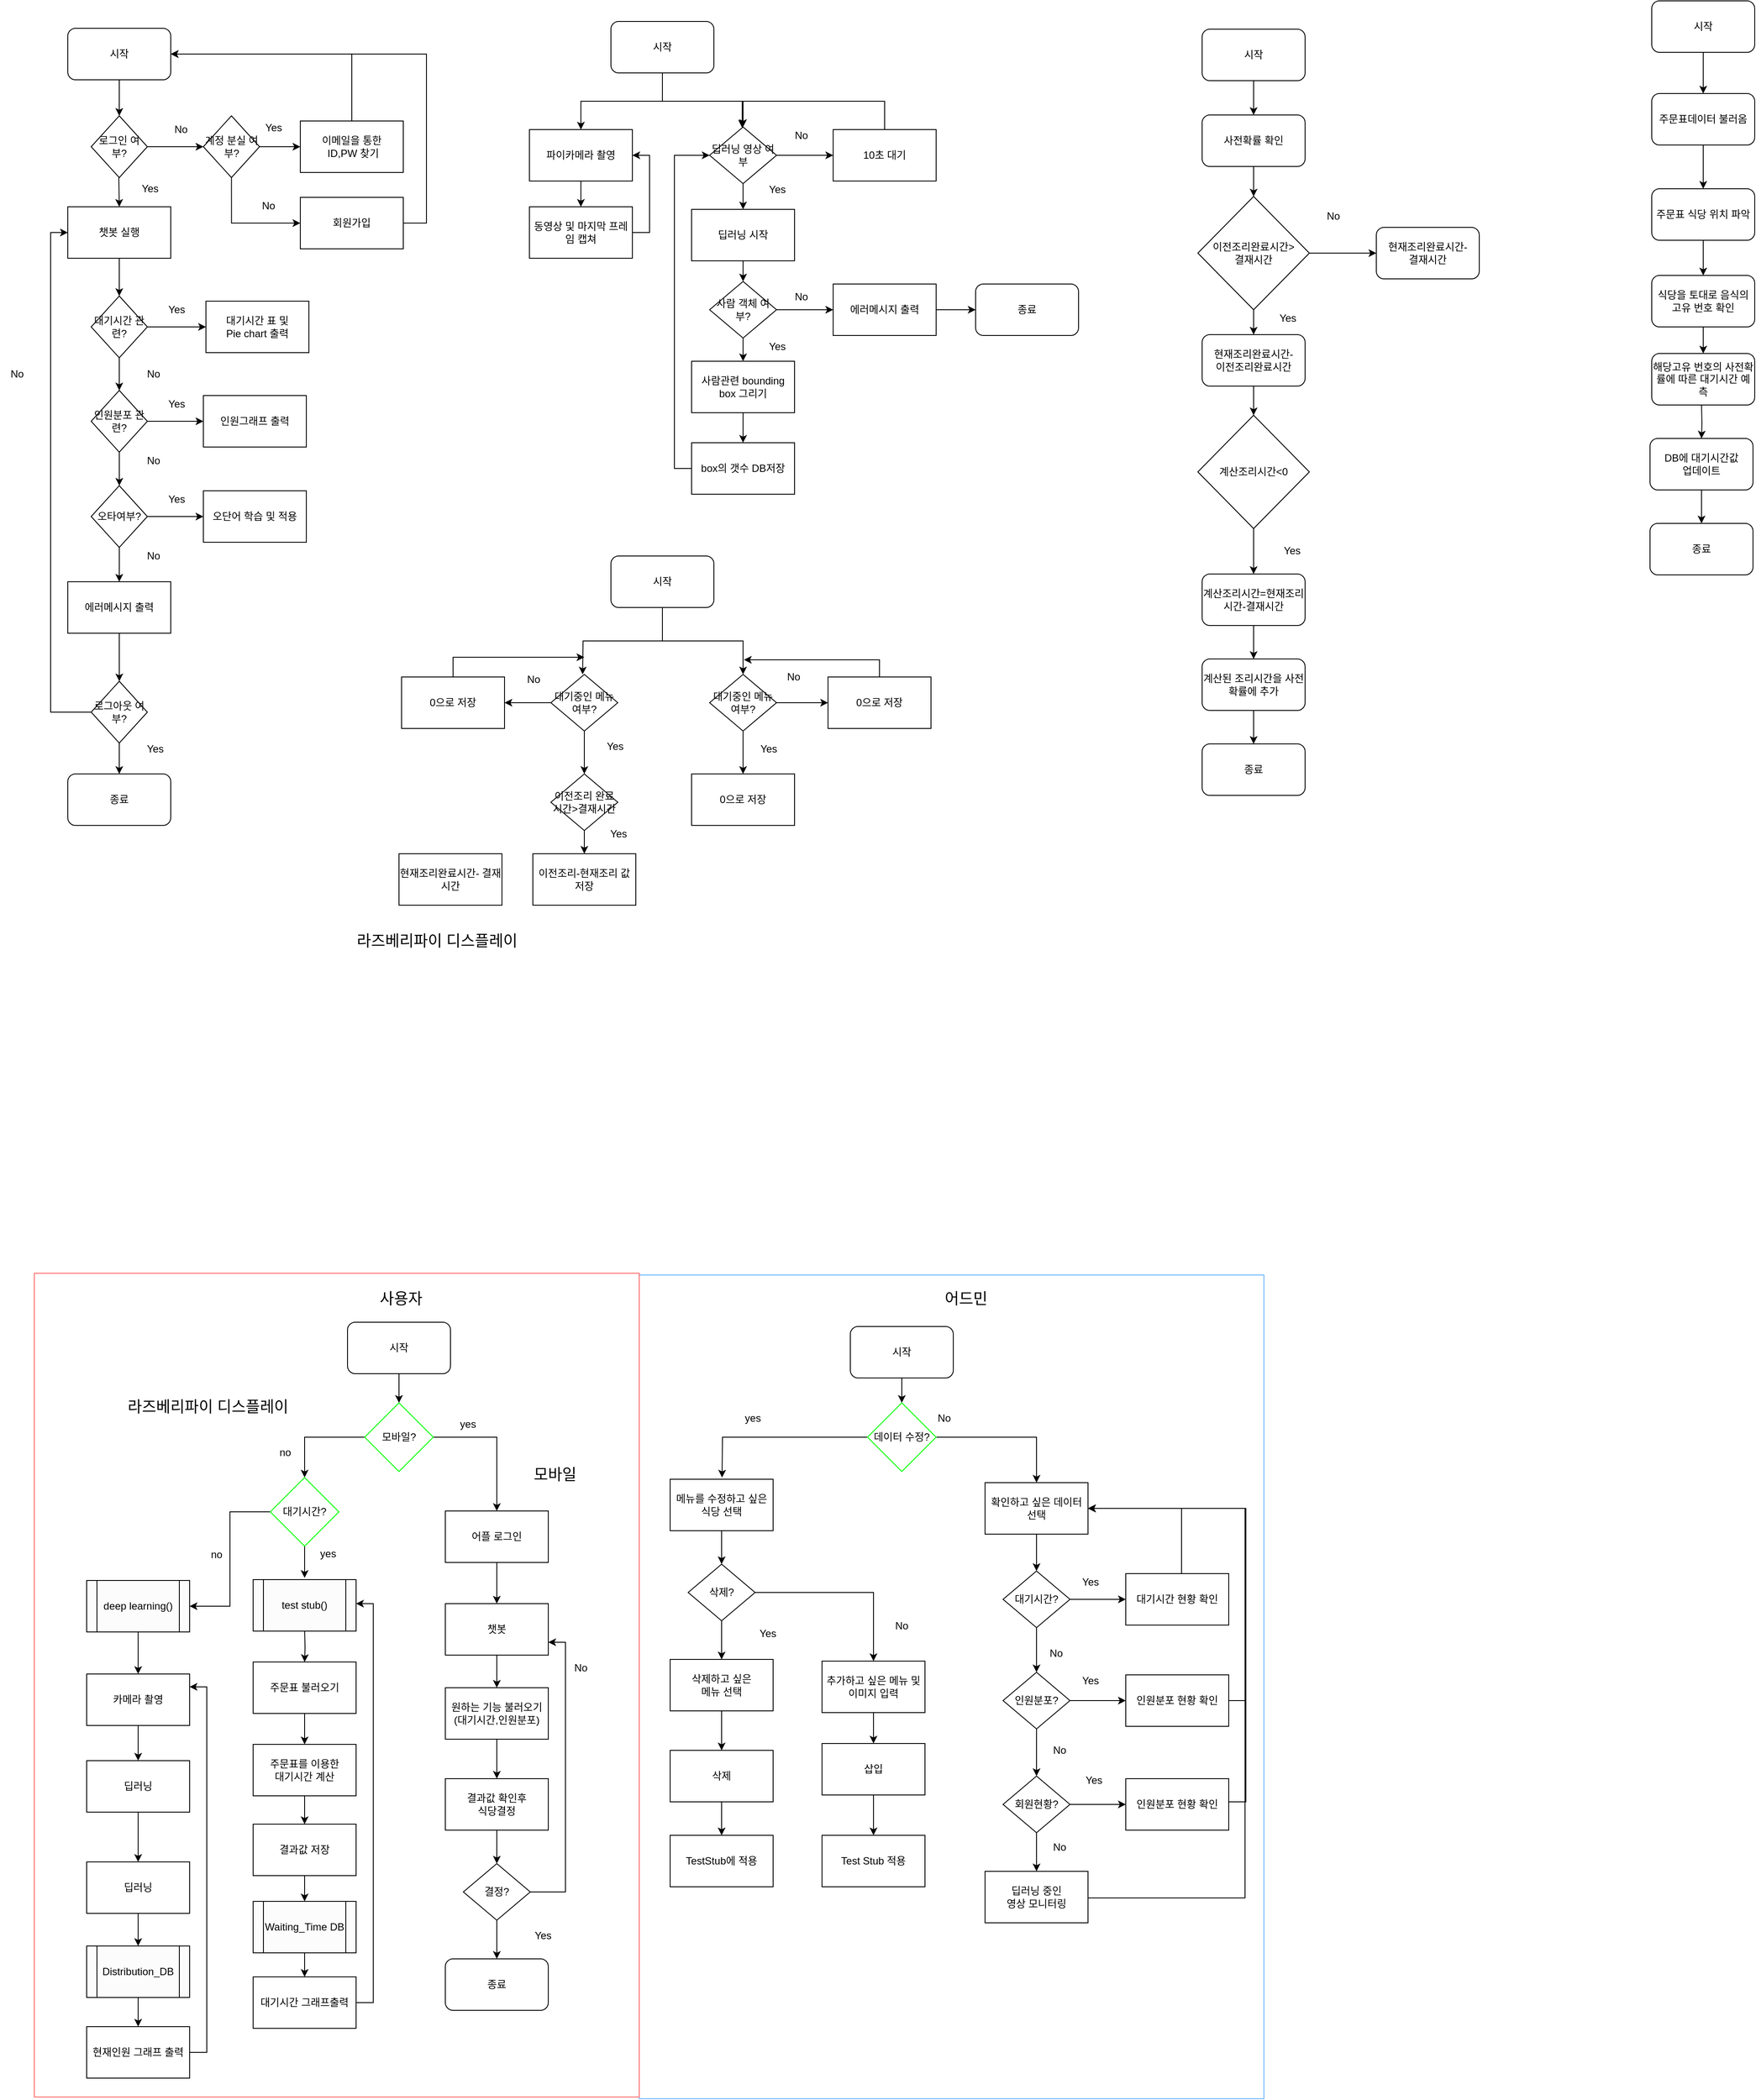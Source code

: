 <mxfile version="13.4.2" type="device"><diagram id="AAffR2LbWbCxGkUih44b" name="페이지-1"><mxGraphModel dx="1689" dy="865" grid="0" gridSize="10" guides="1" tooltips="1" connect="1" arrows="1" fold="1" page="1" pageScale="1" pageWidth="827" pageHeight="1169" math="0" shadow="0"><root><mxCell id="0"/><mxCell id="1" parent="0"/><mxCell id="2I3_it1Nxz3EhqZgtSnT-164" value="" style="rounded=0;whiteSpace=wrap;html=1;strokeColor=#66B2FF;" vertex="1" parent="1"><mxGeometry x="799" y="1508" width="728" height="960" as="geometry"/></mxCell><mxCell id="2I3_it1Nxz3EhqZgtSnT-163" value="" style="rounded=0;whiteSpace=wrap;html=1;strokeColor=#FF6666;" vertex="1" parent="1"><mxGeometry x="94" y="1506" width="705" height="960" as="geometry"/></mxCell><mxCell id="K5iL98KCTl2TovbfKX_6-34" style="edgeStyle=orthogonalEdgeStyle;rounded=0;orthogonalLoop=1;jettySize=auto;html=1;exitX=0.5;exitY=1;exitDx=0;exitDy=0;entryX=0.5;entryY=0;entryDx=0;entryDy=0;" parent="1" source="K5iL98KCTl2TovbfKX_6-1" target="K5iL98KCTl2TovbfKX_6-23" edge="1"><mxGeometry relative="1" as="geometry"/></mxCell><mxCell id="K5iL98KCTl2TovbfKX_6-1" value="시작" style="rounded=1;whiteSpace=wrap;html=1;" parent="1" vertex="1"><mxGeometry x="133" y="55" width="120" height="60" as="geometry"/></mxCell><mxCell id="K5iL98KCTl2TovbfKX_6-6" value="" style="endArrow=classic;html=1;entryX=0.5;entryY=0;entryDx=0;entryDy=0;exitX=0.492;exitY=1;exitDx=0;exitDy=0;exitPerimeter=0;" parent="1" source="K5iL98KCTl2TovbfKX_6-23" target="K5iL98KCTl2TovbfKX_6-16" edge="1"><mxGeometry width="50" height="50" relative="1" as="geometry"><mxPoint x="193" y="260" as="sourcePoint"/><mxPoint x="192.5" y="326" as="targetPoint"/><Array as="points"/></mxGeometry></mxCell><mxCell id="K5iL98KCTl2TovbfKX_6-75" style="edgeStyle=orthogonalEdgeStyle;rounded=0;orthogonalLoop=1;jettySize=auto;html=1;exitX=0.5;exitY=1;exitDx=0;exitDy=0;" parent="1" source="K5iL98KCTl2TovbfKX_6-8" target="K5iL98KCTl2TovbfKX_6-74" edge="1"><mxGeometry relative="1" as="geometry"/></mxCell><mxCell id="K5iL98KCTl2TovbfKX_6-88" style="edgeStyle=orthogonalEdgeStyle;rounded=0;orthogonalLoop=1;jettySize=auto;html=1;exitX=0.5;exitY=1;exitDx=0;exitDy=0;" parent="1" source="K5iL98KCTl2TovbfKX_6-8" target="K5iL98KCTl2TovbfKX_6-79" edge="1"><mxGeometry relative="1" as="geometry"><Array as="points"><mxPoint x="826" y="140"/><mxPoint x="919" y="140"/></Array></mxGeometry></mxCell><mxCell id="K5iL98KCTl2TovbfKX_6-8" value="시작" style="rounded=1;whiteSpace=wrap;html=1;" parent="1" vertex="1"><mxGeometry x="766" y="47" width="120" height="60" as="geometry"/></mxCell><mxCell id="K5iL98KCTl2TovbfKX_6-60" value="" style="edgeStyle=orthogonalEdgeStyle;rounded=0;orthogonalLoop=1;jettySize=auto;html=1;" parent="1" source="K5iL98KCTl2TovbfKX_6-15" target="K5iL98KCTl2TovbfKX_6-46" edge="1"><mxGeometry relative="1" as="geometry"/></mxCell><mxCell id="K5iL98KCTl2TovbfKX_6-15" value="에러메시지 출력" style="rounded=0;whiteSpace=wrap;html=1;" parent="1" vertex="1"><mxGeometry x="133" y="700" width="120" height="60" as="geometry"/></mxCell><mxCell id="K5iL98KCTl2TovbfKX_6-31" style="edgeStyle=orthogonalEdgeStyle;rounded=0;orthogonalLoop=1;jettySize=auto;html=1;exitX=0.5;exitY=1;exitDx=0;exitDy=0;entryX=0.5;entryY=0;entryDx=0;entryDy=0;" parent="1" source="K5iL98KCTl2TovbfKX_6-16" target="K5iL98KCTl2TovbfKX_6-27" edge="1"><mxGeometry relative="1" as="geometry"/></mxCell><mxCell id="K5iL98KCTl2TovbfKX_6-16" value="챗봇 실행" style="rounded=0;whiteSpace=wrap;html=1;" parent="1" vertex="1"><mxGeometry x="133" y="263" width="120" height="60" as="geometry"/></mxCell><mxCell id="K5iL98KCTl2TovbfKX_6-17" value="오단어 학습 및 적용" style="rounded=0;whiteSpace=wrap;html=1;" parent="1" vertex="1"><mxGeometry x="291" y="594" width="120" height="60" as="geometry"/></mxCell><mxCell id="K5iL98KCTl2TovbfKX_6-19" value="대기시간 표 및 &lt;br&gt;Pie chart 출력" style="rounded=0;whiteSpace=wrap;html=1;" parent="1" vertex="1"><mxGeometry x="294" y="373" width="120" height="60" as="geometry"/></mxCell><mxCell id="K5iL98KCTl2TovbfKX_6-20" value="인원그래프 출력" style="rounded=0;whiteSpace=wrap;html=1;" parent="1" vertex="1"><mxGeometry x="291" y="483" width="120" height="60" as="geometry"/></mxCell><mxCell id="K5iL98KCTl2TovbfKX_6-21" value="종료" style="rounded=1;whiteSpace=wrap;html=1;" parent="1" vertex="1"><mxGeometry x="133" y="924" width="120" height="60" as="geometry"/></mxCell><mxCell id="K5iL98KCTl2TovbfKX_6-52" style="edgeStyle=orthogonalEdgeStyle;rounded=0;orthogonalLoop=1;jettySize=auto;html=1;exitX=1;exitY=0.5;exitDx=0;exitDy=0;" parent="1" source="K5iL98KCTl2TovbfKX_6-23" edge="1"><mxGeometry relative="1" as="geometry"><mxPoint x="291" y="193" as="targetPoint"/></mxGeometry></mxCell><mxCell id="K5iL98KCTl2TovbfKX_6-23" value="로그인 여부?" style="rhombus;whiteSpace=wrap;html=1;" parent="1" vertex="1"><mxGeometry x="160.25" y="157" width="65.5" height="72" as="geometry"/></mxCell><mxCell id="K5iL98KCTl2TovbfKX_6-41" style="edgeStyle=orthogonalEdgeStyle;rounded=0;orthogonalLoop=1;jettySize=auto;html=1;exitX=1;exitY=0.5;exitDx=0;exitDy=0;entryX=0;entryY=0.5;entryDx=0;entryDy=0;" parent="1" source="K5iL98KCTl2TovbfKX_6-27" target="K5iL98KCTl2TovbfKX_6-19" edge="1"><mxGeometry relative="1" as="geometry"/></mxCell><mxCell id="K5iL98KCTl2TovbfKX_6-42" style="edgeStyle=orthogonalEdgeStyle;rounded=0;orthogonalLoop=1;jettySize=auto;html=1;exitX=0.5;exitY=1;exitDx=0;exitDy=0;entryX=0.5;entryY=0;entryDx=0;entryDy=0;" parent="1" source="K5iL98KCTl2TovbfKX_6-27" target="K5iL98KCTl2TovbfKX_6-35" edge="1"><mxGeometry relative="1" as="geometry"/></mxCell><mxCell id="K5iL98KCTl2TovbfKX_6-27" value="대기시간 관련?" style="rhombus;whiteSpace=wrap;html=1;" parent="1" vertex="1"><mxGeometry x="160.25" y="367" width="65.5" height="72" as="geometry"/></mxCell><mxCell id="K5iL98KCTl2TovbfKX_6-24" value="Yes" style="text;html=1;strokeColor=none;fillColor=none;align=center;verticalAlign=middle;whiteSpace=wrap;rounded=0;" parent="1" vertex="1"><mxGeometry x="209" y="232" width="40" height="20" as="geometry"/></mxCell><mxCell id="K5iL98KCTl2TovbfKX_6-30" value="No" style="text;html=1;strokeColor=none;fillColor=none;align=center;verticalAlign=middle;whiteSpace=wrap;rounded=0;" parent="1" vertex="1"><mxGeometry x="245" y="163" width="40" height="20" as="geometry"/></mxCell><mxCell id="K5iL98KCTl2TovbfKX_6-43" style="edgeStyle=orthogonalEdgeStyle;rounded=0;orthogonalLoop=1;jettySize=auto;html=1;exitX=1;exitY=0.5;exitDx=0;exitDy=0;entryX=0;entryY=0.5;entryDx=0;entryDy=0;" parent="1" source="K5iL98KCTl2TovbfKX_6-35" target="K5iL98KCTl2TovbfKX_6-20" edge="1"><mxGeometry relative="1" as="geometry"/></mxCell><mxCell id="K5iL98KCTl2TovbfKX_6-58" value="" style="edgeStyle=orthogonalEdgeStyle;rounded=0;orthogonalLoop=1;jettySize=auto;html=1;" parent="1" source="K5iL98KCTl2TovbfKX_6-35" target="K5iL98KCTl2TovbfKX_6-57" edge="1"><mxGeometry relative="1" as="geometry"/></mxCell><mxCell id="K5iL98KCTl2TovbfKX_6-35" value="인원분포 관련?" style="rhombus;whiteSpace=wrap;html=1;" parent="1" vertex="1"><mxGeometry x="160.25" y="477" width="65.5" height="72" as="geometry"/></mxCell><mxCell id="K5iL98KCTl2TovbfKX_6-37" value="No" style="text;html=1;strokeColor=none;fillColor=none;align=center;verticalAlign=middle;whiteSpace=wrap;rounded=0;" parent="1" vertex="1"><mxGeometry x="213" y="448" width="40" height="20" as="geometry"/></mxCell><mxCell id="K5iL98KCTl2TovbfKX_6-39" value="Yes" style="text;html=1;strokeColor=none;fillColor=none;align=center;verticalAlign=middle;whiteSpace=wrap;rounded=0;" parent="1" vertex="1"><mxGeometry x="240" y="373" width="40" height="20" as="geometry"/></mxCell><mxCell id="K5iL98KCTl2TovbfKX_6-44" value="Yes" style="text;html=1;strokeColor=none;fillColor=none;align=center;verticalAlign=middle;whiteSpace=wrap;rounded=0;" parent="1" vertex="1"><mxGeometry x="240" y="483" width="40" height="20" as="geometry"/></mxCell><mxCell id="K5iL98KCTl2TovbfKX_6-48" style="edgeStyle=orthogonalEdgeStyle;rounded=0;orthogonalLoop=1;jettySize=auto;html=1;exitX=0;exitY=0.5;exitDx=0;exitDy=0;entryX=0;entryY=0.5;entryDx=0;entryDy=0;" parent="1" source="K5iL98KCTl2TovbfKX_6-46" target="K5iL98KCTl2TovbfKX_6-16" edge="1"><mxGeometry relative="1" as="geometry"/></mxCell><mxCell id="K5iL98KCTl2TovbfKX_6-49" style="edgeStyle=orthogonalEdgeStyle;rounded=0;orthogonalLoop=1;jettySize=auto;html=1;exitX=0.5;exitY=1;exitDx=0;exitDy=0;" parent="1" source="K5iL98KCTl2TovbfKX_6-46" target="K5iL98KCTl2TovbfKX_6-21" edge="1"><mxGeometry relative="1" as="geometry"/></mxCell><mxCell id="K5iL98KCTl2TovbfKX_6-46" value="로그아웃 여부?" style="rhombus;whiteSpace=wrap;html=1;" parent="1" vertex="1"><mxGeometry x="160.25" y="816" width="65.5" height="72" as="geometry"/></mxCell><mxCell id="K5iL98KCTl2TovbfKX_6-50" value="Yes" style="text;html=1;strokeColor=none;fillColor=none;align=center;verticalAlign=middle;whiteSpace=wrap;rounded=0;" parent="1" vertex="1"><mxGeometry x="240" y="594" width="40" height="20" as="geometry"/></mxCell><mxCell id="K5iL98KCTl2TovbfKX_6-51" value="No" style="text;html=1;strokeColor=none;fillColor=none;align=center;verticalAlign=middle;whiteSpace=wrap;rounded=0;" parent="1" vertex="1"><mxGeometry x="54" y="448" width="40" height="20" as="geometry"/></mxCell><mxCell id="K5iL98KCTl2TovbfKX_6-53" value="No" style="text;html=1;strokeColor=none;fillColor=none;align=center;verticalAlign=middle;whiteSpace=wrap;rounded=0;" parent="1" vertex="1"><mxGeometry x="213" y="549" width="40" height="20" as="geometry"/></mxCell><mxCell id="K5iL98KCTl2TovbfKX_6-59" value="" style="edgeStyle=orthogonalEdgeStyle;rounded=0;orthogonalLoop=1;jettySize=auto;html=1;" parent="1" source="K5iL98KCTl2TovbfKX_6-57" target="K5iL98KCTl2TovbfKX_6-15" edge="1"><mxGeometry relative="1" as="geometry"/></mxCell><mxCell id="K5iL98KCTl2TovbfKX_6-62" value="" style="edgeStyle=orthogonalEdgeStyle;rounded=0;orthogonalLoop=1;jettySize=auto;html=1;" parent="1" source="K5iL98KCTl2TovbfKX_6-57" target="K5iL98KCTl2TovbfKX_6-17" edge="1"><mxGeometry relative="1" as="geometry"/></mxCell><mxCell id="K5iL98KCTl2TovbfKX_6-57" value="오타여부?" style="rhombus;whiteSpace=wrap;html=1;" parent="1" vertex="1"><mxGeometry x="160.25" y="588" width="65.5" height="72" as="geometry"/></mxCell><mxCell id="K5iL98KCTl2TovbfKX_6-61" value="No" style="text;html=1;strokeColor=none;fillColor=none;align=center;verticalAlign=middle;whiteSpace=wrap;rounded=0;" parent="1" vertex="1"><mxGeometry x="213" y="660" width="40" height="20" as="geometry"/></mxCell><mxCell id="K5iL98KCTl2TovbfKX_6-70" style="edgeStyle=orthogonalEdgeStyle;rounded=0;orthogonalLoop=1;jettySize=auto;html=1;exitX=0.5;exitY=0;exitDx=0;exitDy=0;entryX=1;entryY=0.5;entryDx=0;entryDy=0;" parent="1" source="K5iL98KCTl2TovbfKX_6-63" target="K5iL98KCTl2TovbfKX_6-1" edge="1"><mxGeometry relative="1" as="geometry"/></mxCell><mxCell id="K5iL98KCTl2TovbfKX_6-63" value="이메일을 통한&lt;br&gt;&amp;nbsp;ID,PW 찾기" style="rounded=0;whiteSpace=wrap;html=1;" parent="1" vertex="1"><mxGeometry x="404" y="163" width="120" height="60" as="geometry"/></mxCell><mxCell id="K5iL98KCTl2TovbfKX_6-66" style="edgeStyle=orthogonalEdgeStyle;rounded=0;orthogonalLoop=1;jettySize=auto;html=1;exitX=0.5;exitY=1;exitDx=0;exitDy=0;entryX=0;entryY=0.5;entryDx=0;entryDy=0;" parent="1" source="K5iL98KCTl2TovbfKX_6-64" target="K5iL98KCTl2TovbfKX_6-65" edge="1"><mxGeometry relative="1" as="geometry"/></mxCell><mxCell id="K5iL98KCTl2TovbfKX_6-67" value="" style="edgeStyle=orthogonalEdgeStyle;rounded=0;orthogonalLoop=1;jettySize=auto;html=1;" parent="1" source="K5iL98KCTl2TovbfKX_6-64" target="K5iL98KCTl2TovbfKX_6-63" edge="1"><mxGeometry relative="1" as="geometry"/></mxCell><mxCell id="K5iL98KCTl2TovbfKX_6-64" value="계정 분실 여부?" style="rhombus;whiteSpace=wrap;html=1;" parent="1" vertex="1"><mxGeometry x="291" y="157" width="65.5" height="72" as="geometry"/></mxCell><mxCell id="K5iL98KCTl2TovbfKX_6-71" style="edgeStyle=orthogonalEdgeStyle;rounded=0;orthogonalLoop=1;jettySize=auto;html=1;entryX=1;entryY=0.5;entryDx=0;entryDy=0;" parent="1" source="K5iL98KCTl2TovbfKX_6-65" target="K5iL98KCTl2TovbfKX_6-1" edge="1"><mxGeometry relative="1" as="geometry"><mxPoint x="464" y="84.5" as="targetPoint"/><Array as="points"><mxPoint x="551" y="282"/><mxPoint x="551" y="85"/></Array></mxGeometry></mxCell><mxCell id="K5iL98KCTl2TovbfKX_6-65" value="회원가입" style="rounded=0;whiteSpace=wrap;html=1;" parent="1" vertex="1"><mxGeometry x="404" y="252" width="120" height="60" as="geometry"/></mxCell><mxCell id="K5iL98KCTl2TovbfKX_6-68" value="No" style="text;html=1;strokeColor=none;fillColor=none;align=center;verticalAlign=middle;whiteSpace=wrap;rounded=0;" parent="1" vertex="1"><mxGeometry x="347" y="252" width="40" height="20" as="geometry"/></mxCell><mxCell id="K5iL98KCTl2TovbfKX_6-69" value="Yes" style="text;html=1;strokeColor=none;fillColor=none;align=center;verticalAlign=middle;whiteSpace=wrap;rounded=0;" parent="1" vertex="1"><mxGeometry x="353" y="161" width="40" height="20" as="geometry"/></mxCell><mxCell id="K5iL98KCTl2TovbfKX_6-96" value="" style="edgeStyle=orthogonalEdgeStyle;rounded=0;orthogonalLoop=1;jettySize=auto;html=1;" parent="1" source="K5iL98KCTl2TovbfKX_6-74" target="K5iL98KCTl2TovbfKX_6-95" edge="1"><mxGeometry relative="1" as="geometry"/></mxCell><mxCell id="K5iL98KCTl2TovbfKX_6-74" value="파이카메라 촬영" style="rounded=0;whiteSpace=wrap;html=1;" parent="1" vertex="1"><mxGeometry x="671" y="173" width="120" height="60" as="geometry"/></mxCell><mxCell id="K5iL98KCTl2TovbfKX_6-82" value="" style="edgeStyle=orthogonalEdgeStyle;rounded=0;orthogonalLoop=1;jettySize=auto;html=1;" parent="1" source="K5iL98KCTl2TovbfKX_6-79" target="K5iL98KCTl2TovbfKX_6-81" edge="1"><mxGeometry relative="1" as="geometry"/></mxCell><mxCell id="K5iL98KCTl2TovbfKX_6-94" value="" style="edgeStyle=orthogonalEdgeStyle;rounded=0;orthogonalLoop=1;jettySize=auto;html=1;" parent="1" source="K5iL98KCTl2TovbfKX_6-79" target="K5iL98KCTl2TovbfKX_6-93" edge="1"><mxGeometry relative="1" as="geometry"/></mxCell><mxCell id="K5iL98KCTl2TovbfKX_6-79" value="딥러닝 영상 여부" style="rhombus;whiteSpace=wrap;html=1;" parent="1" vertex="1"><mxGeometry x="881" y="170" width="78" height="66" as="geometry"/></mxCell><mxCell id="K5iL98KCTl2TovbfKX_6-80" value="Yes" style="text;html=1;strokeColor=none;fillColor=none;align=center;verticalAlign=middle;whiteSpace=wrap;rounded=0;" parent="1" vertex="1"><mxGeometry x="215" y="885" width="40" height="20" as="geometry"/></mxCell><mxCell id="K5iL98KCTl2TovbfKX_6-91" style="edgeStyle=orthogonalEdgeStyle;rounded=0;orthogonalLoop=1;jettySize=auto;html=1;entryX=0.5;entryY=0;entryDx=0;entryDy=0;" parent="1" source="K5iL98KCTl2TovbfKX_6-81" target="K5iL98KCTl2TovbfKX_6-79" edge="1"><mxGeometry relative="1" as="geometry"><Array as="points"><mxPoint x="1085" y="140"/><mxPoint x="920" y="140"/></Array></mxGeometry></mxCell><mxCell id="K5iL98KCTl2TovbfKX_6-81" value="10초 대기" style="rounded=0;whiteSpace=wrap;html=1;" parent="1" vertex="1"><mxGeometry x="1025" y="173" width="120" height="60" as="geometry"/></mxCell><mxCell id="K5iL98KCTl2TovbfKX_6-89" style="edgeStyle=orthogonalEdgeStyle;rounded=0;orthogonalLoop=1;jettySize=auto;html=1;exitX=0.5;exitY=1;exitDx=0;exitDy=0;" parent="1" source="K5iL98KCTl2TovbfKX_6-8" target="K5iL98KCTl2TovbfKX_6-79" edge="1"><mxGeometry relative="1" as="geometry"><mxPoint x="826" y="107" as="sourcePoint"/><mxPoint x="919.0" y="173.0" as="targetPoint"/><Array as="points"><mxPoint x="826" y="140"/><mxPoint x="919" y="140"/></Array></mxGeometry></mxCell><mxCell id="K5iL98KCTl2TovbfKX_6-92" value="No" style="text;html=1;strokeColor=none;fillColor=none;align=center;verticalAlign=middle;whiteSpace=wrap;rounded=0;" parent="1" vertex="1"><mxGeometry x="968" y="170" width="40" height="20" as="geometry"/></mxCell><mxCell id="K5iL98KCTl2TovbfKX_6-100" value="" style="edgeStyle=orthogonalEdgeStyle;rounded=0;orthogonalLoop=1;jettySize=auto;html=1;" parent="1" source="K5iL98KCTl2TovbfKX_6-93" target="K5iL98KCTl2TovbfKX_6-99" edge="1"><mxGeometry relative="1" as="geometry"/></mxCell><mxCell id="K5iL98KCTl2TovbfKX_6-93" value="딥러닝 시작" style="rounded=0;whiteSpace=wrap;html=1;" parent="1" vertex="1"><mxGeometry x="860" y="266" width="120" height="60" as="geometry"/></mxCell><mxCell id="K5iL98KCTl2TovbfKX_6-97" style="edgeStyle=orthogonalEdgeStyle;rounded=0;orthogonalLoop=1;jettySize=auto;html=1;exitX=1;exitY=0.5;exitDx=0;exitDy=0;entryX=1;entryY=0.5;entryDx=0;entryDy=0;" parent="1" source="K5iL98KCTl2TovbfKX_6-95" target="K5iL98KCTl2TovbfKX_6-74" edge="1"><mxGeometry relative="1" as="geometry"/></mxCell><mxCell id="K5iL98KCTl2TovbfKX_6-95" value="동영상 및 마지막 프레임 캡쳐" style="rounded=0;whiteSpace=wrap;html=1;" parent="1" vertex="1"><mxGeometry x="671" y="263" width="120" height="60" as="geometry"/></mxCell><mxCell id="K5iL98KCTl2TovbfKX_6-98" value="Yes" style="text;html=1;strokeColor=none;fillColor=none;align=center;verticalAlign=middle;whiteSpace=wrap;rounded=0;" parent="1" vertex="1"><mxGeometry x="940" y="233" width="40" height="20" as="geometry"/></mxCell><mxCell id="K5iL98KCTl2TovbfKX_6-104" value="" style="edgeStyle=orthogonalEdgeStyle;rounded=0;orthogonalLoop=1;jettySize=auto;html=1;" parent="1" source="K5iL98KCTl2TovbfKX_6-99" target="K5iL98KCTl2TovbfKX_6-101" edge="1"><mxGeometry relative="1" as="geometry"/></mxCell><mxCell id="K5iL98KCTl2TovbfKX_6-107" value="" style="edgeStyle=orthogonalEdgeStyle;rounded=0;orthogonalLoop=1;jettySize=auto;html=1;" parent="1" source="K5iL98KCTl2TovbfKX_6-99" target="K5iL98KCTl2TovbfKX_6-106" edge="1"><mxGeometry relative="1" as="geometry"/></mxCell><mxCell id="K5iL98KCTl2TovbfKX_6-99" value="사람 객체 여부?" style="rhombus;whiteSpace=wrap;html=1;" parent="1" vertex="1"><mxGeometry x="881" y="350" width="78" height="66" as="geometry"/></mxCell><mxCell id="K5iL98KCTl2TovbfKX_6-101" value="에러메시지 출력" style="rounded=0;whiteSpace=wrap;html=1;" parent="1" vertex="1"><mxGeometry x="1025" y="353" width="120" height="60" as="geometry"/></mxCell><mxCell id="K5iL98KCTl2TovbfKX_6-105" value="No" style="text;html=1;strokeColor=none;fillColor=none;align=center;verticalAlign=middle;whiteSpace=wrap;rounded=0;" parent="1" vertex="1"><mxGeometry x="968" y="358" width="40" height="20" as="geometry"/></mxCell><mxCell id="K5iL98KCTl2TovbfKX_6-110" value="" style="edgeStyle=orthogonalEdgeStyle;rounded=0;orthogonalLoop=1;jettySize=auto;html=1;" parent="1" source="K5iL98KCTl2TovbfKX_6-106" target="K5iL98KCTl2TovbfKX_6-108" edge="1"><mxGeometry relative="1" as="geometry"/></mxCell><mxCell id="K5iL98KCTl2TovbfKX_6-106" value="사람관련 bounding box 그리기" style="rounded=0;whiteSpace=wrap;html=1;" parent="1" vertex="1"><mxGeometry x="860" y="443" width="120" height="60" as="geometry"/></mxCell><mxCell id="K5iL98KCTl2TovbfKX_6-113" style="edgeStyle=orthogonalEdgeStyle;rounded=0;orthogonalLoop=1;jettySize=auto;html=1;entryX=0;entryY=0.5;entryDx=0;entryDy=0;" parent="1" source="K5iL98KCTl2TovbfKX_6-108" target="K5iL98KCTl2TovbfKX_6-79" edge="1"><mxGeometry relative="1" as="geometry"><Array as="points"><mxPoint x="840" y="568"/><mxPoint x="840" y="203"/></Array></mxGeometry></mxCell><mxCell id="K5iL98KCTl2TovbfKX_6-108" value="box의 갯수 DB저장" style="rounded=0;whiteSpace=wrap;html=1;" parent="1" vertex="1"><mxGeometry x="860" y="538" width="120" height="60" as="geometry"/></mxCell><mxCell id="K5iL98KCTl2TovbfKX_6-109" value="Yes" style="text;html=1;strokeColor=none;fillColor=none;align=center;verticalAlign=middle;whiteSpace=wrap;rounded=0;" parent="1" vertex="1"><mxGeometry x="940" y="416" width="40" height="20" as="geometry"/></mxCell><mxCell id="K5iL98KCTl2TovbfKX_6-102" value="종료" style="rounded=1;whiteSpace=wrap;html=1;" parent="1" vertex="1"><mxGeometry x="1191" y="353" width="120" height="60" as="geometry"/></mxCell><mxCell id="K5iL98KCTl2TovbfKX_6-112" style="edgeStyle=orthogonalEdgeStyle;rounded=0;orthogonalLoop=1;jettySize=auto;html=1;" parent="1" source="K5iL98KCTl2TovbfKX_6-101" target="K5iL98KCTl2TovbfKX_6-102" edge="1"><mxGeometry relative="1" as="geometry"><mxPoint x="1145" y="383" as="sourcePoint"/><mxPoint x="885" y="766" as="targetPoint"/><Array as="points"><mxPoint x="1205" y="383"/><mxPoint x="1205" y="383"/></Array></mxGeometry></mxCell><mxCell id="X_bRpMf5U83ybeIke9nY-11" style="edgeStyle=orthogonalEdgeStyle;rounded=0;orthogonalLoop=1;jettySize=auto;html=1;exitX=0.5;exitY=1;exitDx=0;exitDy=0;" parent="1" source="K5iL98KCTl2TovbfKX_6-114" edge="1"><mxGeometry relative="1" as="geometry"><mxPoint x="733" y="808" as="targetPoint"/></mxGeometry></mxCell><mxCell id="X_bRpMf5U83ybeIke9nY-12" style="edgeStyle=orthogonalEdgeStyle;rounded=0;orthogonalLoop=1;jettySize=auto;html=1;" parent="1" source="K5iL98KCTl2TovbfKX_6-114" target="X_bRpMf5U83ybeIke9nY-9" edge="1"><mxGeometry relative="1" as="geometry"/></mxCell><mxCell id="K5iL98KCTl2TovbfKX_6-114" value="시작" style="rounded=1;whiteSpace=wrap;html=1;" parent="1" vertex="1"><mxGeometry x="766" y="670" width="120" height="60" as="geometry"/></mxCell><mxCell id="X_bRpMf5U83ybeIke9nY-17" value="" style="edgeStyle=orthogonalEdgeStyle;rounded=0;orthogonalLoop=1;jettySize=auto;html=1;" parent="1" source="X_bRpMf5U83ybeIke9nY-9" target="X_bRpMf5U83ybeIke9nY-16" edge="1"><mxGeometry relative="1" as="geometry"/></mxCell><mxCell id="X_bRpMf5U83ybeIke9nY-31" value="" style="edgeStyle=orthogonalEdgeStyle;rounded=0;orthogonalLoop=1;jettySize=auto;html=1;" parent="1" source="X_bRpMf5U83ybeIke9nY-9" target="X_bRpMf5U83ybeIke9nY-28" edge="1"><mxGeometry relative="1" as="geometry"/></mxCell><mxCell id="X_bRpMf5U83ybeIke9nY-9" value="대기중인 메뉴 여부?" style="rhombus;whiteSpace=wrap;html=1;" parent="1" vertex="1"><mxGeometry x="881" y="808" width="78" height="66" as="geometry"/></mxCell><mxCell id="X_bRpMf5U83ybeIke9nY-18" value="" style="edgeStyle=orthogonalEdgeStyle;rounded=0;orthogonalLoop=1;jettySize=auto;html=1;" parent="1" source="X_bRpMf5U83ybeIke9nY-14" target="X_bRpMf5U83ybeIke9nY-15" edge="1"><mxGeometry relative="1" as="geometry"/></mxCell><mxCell id="X_bRpMf5U83ybeIke9nY-30" value="" style="edgeStyle=orthogonalEdgeStyle;rounded=0;orthogonalLoop=1;jettySize=auto;html=1;" parent="1" source="X_bRpMf5U83ybeIke9nY-14" edge="1"><mxGeometry relative="1" as="geometry"><mxPoint x="735" y="924" as="targetPoint"/></mxGeometry></mxCell><mxCell id="X_bRpMf5U83ybeIke9nY-14" value="대기중인 메뉴 여부?" style="rhombus;whiteSpace=wrap;html=1;" parent="1" vertex="1"><mxGeometry x="696" y="808" width="78" height="66" as="geometry"/></mxCell><mxCell id="X_bRpMf5U83ybeIke9nY-27" style="edgeStyle=orthogonalEdgeStyle;rounded=0;orthogonalLoop=1;jettySize=auto;html=1;exitX=0.5;exitY=0;exitDx=0;exitDy=0;" parent="1" source="X_bRpMf5U83ybeIke9nY-15" edge="1"><mxGeometry relative="1" as="geometry"><mxPoint x="735" y="788" as="targetPoint"/><Array as="points"><mxPoint x="582" y="788"/><mxPoint x="735" y="788"/></Array></mxGeometry></mxCell><mxCell id="X_bRpMf5U83ybeIke9nY-15" value="0으로 저장" style="rounded=0;whiteSpace=wrap;html=1;" parent="1" vertex="1"><mxGeometry x="522" y="811" width="120" height="60" as="geometry"/></mxCell><mxCell id="X_bRpMf5U83ybeIke9nY-21" style="edgeStyle=orthogonalEdgeStyle;rounded=0;orthogonalLoop=1;jettySize=auto;html=1;" parent="1" source="X_bRpMf5U83ybeIke9nY-16" edge="1"><mxGeometry relative="1" as="geometry"><mxPoint x="921" y="791" as="targetPoint"/><Array as="points"><mxPoint x="1079" y="791"/></Array></mxGeometry></mxCell><mxCell id="X_bRpMf5U83ybeIke9nY-16" value="0으로 저장" style="rounded=0;whiteSpace=wrap;html=1;" parent="1" vertex="1"><mxGeometry x="1019" y="811" width="120" height="60" as="geometry"/></mxCell><mxCell id="X_bRpMf5U83ybeIke9nY-19" value="No" style="text;html=1;strokeColor=none;fillColor=none;align=center;verticalAlign=middle;whiteSpace=wrap;rounded=0;" parent="1" vertex="1"><mxGeometry x="959" y="801" width="40" height="20" as="geometry"/></mxCell><mxCell id="X_bRpMf5U83ybeIke9nY-20" value="No" style="text;html=1;strokeColor=none;fillColor=none;align=center;verticalAlign=middle;whiteSpace=wrap;rounded=0;" parent="1" vertex="1"><mxGeometry x="656" y="804" width="40" height="20" as="geometry"/></mxCell><mxCell id="X_bRpMf5U83ybeIke9nY-28" value="0으로 저장" style="rounded=0;whiteSpace=wrap;html=1;" parent="1" vertex="1"><mxGeometry x="860" y="924" width="120" height="60" as="geometry"/></mxCell><mxCell id="X_bRpMf5U83ybeIke9nY-32" value="Yes" style="text;html=1;strokeColor=none;fillColor=none;align=center;verticalAlign=middle;whiteSpace=wrap;rounded=0;" parent="1" vertex="1"><mxGeometry x="751" y="882" width="40" height="20" as="geometry"/></mxCell><mxCell id="X_bRpMf5U83ybeIke9nY-33" value="Yes" style="text;html=1;strokeColor=none;fillColor=none;align=center;verticalAlign=middle;whiteSpace=wrap;rounded=0;" parent="1" vertex="1"><mxGeometry x="930" y="885" width="40" height="20" as="geometry"/></mxCell><mxCell id="K0S5HAQcQaB8S2GvfkcY-2" style="edgeStyle=orthogonalEdgeStyle;rounded=0;orthogonalLoop=1;jettySize=auto;html=1;exitX=0.5;exitY=1;exitDx=0;exitDy=0;entryX=0.5;entryY=0;entryDx=0;entryDy=0;" parent="1" source="X_bRpMf5U83ybeIke9nY-34" target="K0S5HAQcQaB8S2GvfkcY-1" edge="1"><mxGeometry relative="1" as="geometry"/></mxCell><mxCell id="X_bRpMf5U83ybeIke9nY-34" value="이전조리 완료시간&amp;gt;결재시간" style="rhombus;whiteSpace=wrap;html=1;" parent="1" vertex="1"><mxGeometry x="696" y="924" width="78" height="66" as="geometry"/></mxCell><mxCell id="K0S5HAQcQaB8S2GvfkcY-1" value="이전조리-현재조리 값 저장" style="rounded=0;whiteSpace=wrap;html=1;" parent="1" vertex="1"><mxGeometry x="675" y="1017" width="120" height="60" as="geometry"/></mxCell><mxCell id="K0S5HAQcQaB8S2GvfkcY-3" value="Yes" style="text;html=1;strokeColor=none;fillColor=none;align=center;verticalAlign=middle;whiteSpace=wrap;rounded=0;" parent="1" vertex="1"><mxGeometry x="755" y="984" width="40" height="20" as="geometry"/></mxCell><mxCell id="K0S5HAQcQaB8S2GvfkcY-4" value="현재조리완료시간- 결재시간" style="rounded=0;whiteSpace=wrap;html=1;" parent="1" vertex="1"><mxGeometry x="519" y="1017" width="120" height="60" as="geometry"/></mxCell><mxCell id="K0S5HAQcQaB8S2GvfkcY-9" value="" style="edgeStyle=orthogonalEdgeStyle;rounded=0;orthogonalLoop=1;jettySize=auto;html=1;" parent="1" source="K0S5HAQcQaB8S2GvfkcY-6" target="K0S5HAQcQaB8S2GvfkcY-8" edge="1"><mxGeometry relative="1" as="geometry"/></mxCell><mxCell id="K0S5HAQcQaB8S2GvfkcY-6" value="어플 로그인" style="rounded=0;whiteSpace=wrap;html=1;" parent="1" vertex="1"><mxGeometry x="573" y="1783" width="120" height="60" as="geometry"/></mxCell><mxCell id="2I3_it1Nxz3EhqZgtSnT-56" value="" style="edgeStyle=orthogonalEdgeStyle;rounded=0;orthogonalLoop=1;jettySize=auto;html=1;" edge="1" parent="1" source="K0S5HAQcQaB8S2GvfkcY-8" target="2I3_it1Nxz3EhqZgtSnT-55"><mxGeometry relative="1" as="geometry"/></mxCell><mxCell id="K0S5HAQcQaB8S2GvfkcY-8" value="챗봇" style="rounded=0;whiteSpace=wrap;html=1;" parent="1" vertex="1"><mxGeometry x="573" y="1891" width="120" height="60" as="geometry"/></mxCell><mxCell id="K0S5HAQcQaB8S2GvfkcY-28" value="" style="edgeStyle=orthogonalEdgeStyle;rounded=0;orthogonalLoop=1;jettySize=auto;html=1;" parent="1" source="K0S5HAQcQaB8S2GvfkcY-19" target="K0S5HAQcQaB8S2GvfkcY-21" edge="1"><mxGeometry relative="1" as="geometry"/></mxCell><mxCell id="K0S5HAQcQaB8S2GvfkcY-19" value="카메라 촬영" style="rounded=0;whiteSpace=wrap;html=1;" parent="1" vertex="1"><mxGeometry x="155" y="1973" width="120" height="60" as="geometry"/></mxCell><mxCell id="K0S5HAQcQaB8S2GvfkcY-25" value="" style="edgeStyle=orthogonalEdgeStyle;rounded=0;orthogonalLoop=1;jettySize=auto;html=1;" parent="1" target="K0S5HAQcQaB8S2GvfkcY-22" edge="1"><mxGeometry relative="1" as="geometry"><mxPoint x="409" y="1921" as="sourcePoint"/></mxGeometry></mxCell><mxCell id="K0S5HAQcQaB8S2GvfkcY-40" value="" style="edgeStyle=orthogonalEdgeStyle;rounded=0;orthogonalLoop=1;jettySize=auto;html=1;" parent="1" source="K0S5HAQcQaB8S2GvfkcY-21" target="K0S5HAQcQaB8S2GvfkcY-32" edge="1"><mxGeometry relative="1" as="geometry"/></mxCell><mxCell id="K0S5HAQcQaB8S2GvfkcY-21" value="딥러닝" style="rounded=0;whiteSpace=wrap;html=1;" parent="1" vertex="1"><mxGeometry x="155" y="2074" width="120" height="60" as="geometry"/></mxCell><mxCell id="K0S5HAQcQaB8S2GvfkcY-26" value="" style="edgeStyle=orthogonalEdgeStyle;rounded=0;orthogonalLoop=1;jettySize=auto;html=1;" parent="1" source="K0S5HAQcQaB8S2GvfkcY-22" target="K0S5HAQcQaB8S2GvfkcY-23" edge="1"><mxGeometry relative="1" as="geometry"/></mxCell><mxCell id="K0S5HAQcQaB8S2GvfkcY-22" value="주문표 불러오기" style="rounded=0;whiteSpace=wrap;html=1;" parent="1" vertex="1"><mxGeometry x="349" y="1959" width="120" height="60" as="geometry"/></mxCell><mxCell id="K0S5HAQcQaB8S2GvfkcY-27" value="" style="edgeStyle=orthogonalEdgeStyle;rounded=0;orthogonalLoop=1;jettySize=auto;html=1;" parent="1" source="K0S5HAQcQaB8S2GvfkcY-23" target="K0S5HAQcQaB8S2GvfkcY-24" edge="1"><mxGeometry relative="1" as="geometry"/></mxCell><mxCell id="K0S5HAQcQaB8S2GvfkcY-23" value="주문표를 이용한&lt;br&gt;대기시간 계산" style="rounded=0;whiteSpace=wrap;html=1;" parent="1" vertex="1"><mxGeometry x="349" y="2055" width="120" height="60" as="geometry"/></mxCell><mxCell id="K0S5HAQcQaB8S2GvfkcY-36" value="" style="edgeStyle=orthogonalEdgeStyle;rounded=0;orthogonalLoop=1;jettySize=auto;html=1;" parent="1" source="K0S5HAQcQaB8S2GvfkcY-24" target="K0S5HAQcQaB8S2GvfkcY-35" edge="1"><mxGeometry relative="1" as="geometry"/></mxCell><mxCell id="K0S5HAQcQaB8S2GvfkcY-24" value="결과값 저장" style="rounded=0;whiteSpace=wrap;html=1;" parent="1" vertex="1"><mxGeometry x="349" y="2148" width="120" height="60" as="geometry"/></mxCell><mxCell id="K0S5HAQcQaB8S2GvfkcY-42" value="" style="edgeStyle=orthogonalEdgeStyle;rounded=0;orthogonalLoop=1;jettySize=auto;html=1;" parent="1" source="K0S5HAQcQaB8S2GvfkcY-32" target="K0S5HAQcQaB8S2GvfkcY-41" edge="1"><mxGeometry relative="1" as="geometry"/></mxCell><mxCell id="K0S5HAQcQaB8S2GvfkcY-32" value="딥러닝" style="rounded=0;whiteSpace=wrap;html=1;" parent="1" vertex="1"><mxGeometry x="155" y="2192" width="120" height="60" as="geometry"/></mxCell><mxCell id="K0S5HAQcQaB8S2GvfkcY-38" value="" style="edgeStyle=orthogonalEdgeStyle;rounded=0;orthogonalLoop=1;jettySize=auto;html=1;" parent="1" source="K0S5HAQcQaB8S2GvfkcY-35" target="K0S5HAQcQaB8S2GvfkcY-37" edge="1"><mxGeometry relative="1" as="geometry"/></mxCell><mxCell id="K0S5HAQcQaB8S2GvfkcY-35" value="Waiting_Time DB" style="shape=process;whiteSpace=wrap;html=1;backgroundOutline=1;strokeColor=#000000;fillColor=#FCFCFC;" parent="1" vertex="1"><mxGeometry x="349" y="2238" width="120" height="60" as="geometry"/></mxCell><mxCell id="2I3_it1Nxz3EhqZgtSnT-63" style="edgeStyle=orthogonalEdgeStyle;rounded=0;orthogonalLoop=1;jettySize=auto;html=1;entryX=1;entryY=0.5;entryDx=0;entryDy=0;" edge="1" parent="1" source="K0S5HAQcQaB8S2GvfkcY-37"><mxGeometry relative="1" as="geometry"><mxPoint x="469" y="1891" as="targetPoint"/><Array as="points"><mxPoint x="409" y="2356"/><mxPoint x="489" y="2356"/><mxPoint x="489" y="1891"/></Array></mxGeometry></mxCell><mxCell id="K0S5HAQcQaB8S2GvfkcY-37" value="대기시간 그래프출력" style="rounded=0;whiteSpace=wrap;html=1;" parent="1" vertex="1"><mxGeometry x="349" y="2326" width="120" height="60" as="geometry"/></mxCell><mxCell id="2I3_it1Nxz3EhqZgtSnT-137" style="edgeStyle=orthogonalEdgeStyle;rounded=0;orthogonalLoop=1;jettySize=auto;html=1;entryX=0.5;entryY=0;entryDx=0;entryDy=0;" edge="1" parent="1" source="K0S5HAQcQaB8S2GvfkcY-39" target="2I3_it1Nxz3EhqZgtSnT-136"><mxGeometry relative="1" as="geometry"/></mxCell><mxCell id="K0S5HAQcQaB8S2GvfkcY-39" value="시작" style="rounded=1;whiteSpace=wrap;html=1;" parent="1" vertex="1"><mxGeometry x="459" y="1563" width="120" height="60" as="geometry"/></mxCell><mxCell id="K0S5HAQcQaB8S2GvfkcY-44" value="" style="edgeStyle=orthogonalEdgeStyle;rounded=0;orthogonalLoop=1;jettySize=auto;html=1;" parent="1" source="K0S5HAQcQaB8S2GvfkcY-41" target="K0S5HAQcQaB8S2GvfkcY-43" edge="1"><mxGeometry relative="1" as="geometry"/></mxCell><mxCell id="K0S5HAQcQaB8S2GvfkcY-41" value="Distribution_DB" style="shape=process;whiteSpace=wrap;html=1;backgroundOutline=1;strokeColor=#000000;fillColor=#FCFCFC;" parent="1" vertex="1"><mxGeometry x="155" y="2290" width="120" height="60" as="geometry"/></mxCell><mxCell id="2I3_it1Nxz3EhqZgtSnT-64" style="edgeStyle=orthogonalEdgeStyle;rounded=0;orthogonalLoop=1;jettySize=auto;html=1;entryX=1;entryY=0.25;entryDx=0;entryDy=0;" edge="1" parent="1" source="K0S5HAQcQaB8S2GvfkcY-43" target="K0S5HAQcQaB8S2GvfkcY-19"><mxGeometry relative="1" as="geometry"><Array as="points"><mxPoint x="295" y="2414"/><mxPoint x="295" y="1988"/></Array></mxGeometry></mxCell><mxCell id="K0S5HAQcQaB8S2GvfkcY-43" value="현재인원 그래프 출력" style="rounded=0;whiteSpace=wrap;html=1;" parent="1" vertex="1"><mxGeometry x="155" y="2384" width="120" height="60" as="geometry"/></mxCell><mxCell id="2I3_it1Nxz3EhqZgtSnT-3" value="" style="edgeStyle=orthogonalEdgeStyle;rounded=0;orthogonalLoop=1;jettySize=auto;html=1;" edge="1" parent="1" source="2I3_it1Nxz3EhqZgtSnT-1" target="2I3_it1Nxz3EhqZgtSnT-2"><mxGeometry relative="1" as="geometry"/></mxCell><mxCell id="2I3_it1Nxz3EhqZgtSnT-1" value="시작" style="rounded=1;whiteSpace=wrap;html=1;" vertex="1" parent="1"><mxGeometry x="1455" y="56" width="120" height="60" as="geometry"/></mxCell><mxCell id="2I3_it1Nxz3EhqZgtSnT-14" value="" style="edgeStyle=orthogonalEdgeStyle;rounded=0;orthogonalLoop=1;jettySize=auto;html=1;" edge="1" parent="1" source="2I3_it1Nxz3EhqZgtSnT-2" target="2I3_it1Nxz3EhqZgtSnT-4"><mxGeometry relative="1" as="geometry"/></mxCell><mxCell id="2I3_it1Nxz3EhqZgtSnT-2" value="사전확률 확인" style="rounded=1;whiteSpace=wrap;html=1;" vertex="1" parent="1"><mxGeometry x="1455" y="156" width="120" height="60" as="geometry"/></mxCell><mxCell id="2I3_it1Nxz3EhqZgtSnT-7" value="" style="edgeStyle=orthogonalEdgeStyle;rounded=0;orthogonalLoop=1;jettySize=auto;html=1;" edge="1" parent="1" source="2I3_it1Nxz3EhqZgtSnT-4" target="2I3_it1Nxz3EhqZgtSnT-6"><mxGeometry relative="1" as="geometry"/></mxCell><mxCell id="2I3_it1Nxz3EhqZgtSnT-13" value="" style="edgeStyle=orthogonalEdgeStyle;rounded=0;orthogonalLoop=1;jettySize=auto;html=1;" edge="1" parent="1" source="2I3_it1Nxz3EhqZgtSnT-4" target="2I3_it1Nxz3EhqZgtSnT-8"><mxGeometry relative="1" as="geometry"/></mxCell><mxCell id="2I3_it1Nxz3EhqZgtSnT-4" value="이전조리완료시간&amp;gt;&lt;br&gt;결재시간" style="rhombus;whiteSpace=wrap;html=1;" vertex="1" parent="1"><mxGeometry x="1450" y="251" width="130" height="132" as="geometry"/></mxCell><mxCell id="2I3_it1Nxz3EhqZgtSnT-12" value="" style="edgeStyle=orthogonalEdgeStyle;rounded=0;orthogonalLoop=1;jettySize=auto;html=1;" edge="1" parent="1" source="2I3_it1Nxz3EhqZgtSnT-6" target="2I3_it1Nxz3EhqZgtSnT-9"><mxGeometry relative="1" as="geometry"/></mxCell><mxCell id="2I3_it1Nxz3EhqZgtSnT-6" value="현재조리완료시간-&lt;br&gt;이전조리완료시간" style="rounded=1;whiteSpace=wrap;html=1;" vertex="1" parent="1"><mxGeometry x="1455" y="412" width="120" height="60" as="geometry"/></mxCell><mxCell id="2I3_it1Nxz3EhqZgtSnT-8" value="현재조리완료시간-&lt;br&gt;결재시간" style="rounded=1;whiteSpace=wrap;html=1;" vertex="1" parent="1"><mxGeometry x="1658" y="287" width="120" height="60" as="geometry"/></mxCell><mxCell id="2I3_it1Nxz3EhqZgtSnT-11" value="" style="edgeStyle=orthogonalEdgeStyle;rounded=0;orthogonalLoop=1;jettySize=auto;html=1;" edge="1" parent="1" source="2I3_it1Nxz3EhqZgtSnT-9" target="2I3_it1Nxz3EhqZgtSnT-10"><mxGeometry relative="1" as="geometry"/></mxCell><mxCell id="2I3_it1Nxz3EhqZgtSnT-9" value="계산조리시간&amp;lt;0" style="rhombus;whiteSpace=wrap;html=1;" vertex="1" parent="1"><mxGeometry x="1450" y="506" width="130" height="132" as="geometry"/></mxCell><mxCell id="2I3_it1Nxz3EhqZgtSnT-19" value="" style="edgeStyle=orthogonalEdgeStyle;rounded=0;orthogonalLoop=1;jettySize=auto;html=1;" edge="1" parent="1" source="2I3_it1Nxz3EhqZgtSnT-10" target="2I3_it1Nxz3EhqZgtSnT-18"><mxGeometry relative="1" as="geometry"/></mxCell><mxCell id="2I3_it1Nxz3EhqZgtSnT-10" value="계산조리시간=현재조리시간-결재시간" style="rounded=1;whiteSpace=wrap;html=1;" vertex="1" parent="1"><mxGeometry x="1455" y="691" width="120" height="60" as="geometry"/></mxCell><mxCell id="2I3_it1Nxz3EhqZgtSnT-15" value="Yes" style="text;html=1;strokeColor=none;fillColor=none;align=center;verticalAlign=middle;whiteSpace=wrap;rounded=0;" vertex="1" parent="1"><mxGeometry x="1535" y="383" width="40" height="20" as="geometry"/></mxCell><mxCell id="2I3_it1Nxz3EhqZgtSnT-16" value="No" style="text;html=1;strokeColor=none;fillColor=none;align=center;verticalAlign=middle;whiteSpace=wrap;rounded=0;" vertex="1" parent="1"><mxGeometry x="1588" y="264" width="40" height="20" as="geometry"/></mxCell><mxCell id="2I3_it1Nxz3EhqZgtSnT-17" value="Yes" style="text;html=1;strokeColor=none;fillColor=none;align=center;verticalAlign=middle;whiteSpace=wrap;rounded=0;" vertex="1" parent="1"><mxGeometry x="1540" y="654" width="40" height="20" as="geometry"/></mxCell><mxCell id="2I3_it1Nxz3EhqZgtSnT-25" value="" style="edgeStyle=orthogonalEdgeStyle;rounded=0;orthogonalLoop=1;jettySize=auto;html=1;" edge="1" parent="1" source="2I3_it1Nxz3EhqZgtSnT-18" target="2I3_it1Nxz3EhqZgtSnT-24"><mxGeometry relative="1" as="geometry"/></mxCell><mxCell id="2I3_it1Nxz3EhqZgtSnT-18" value="계산된 조리시간을 사전확률에 추가" style="rounded=1;whiteSpace=wrap;html=1;" vertex="1" parent="1"><mxGeometry x="1455" y="790" width="120" height="60" as="geometry"/></mxCell><mxCell id="2I3_it1Nxz3EhqZgtSnT-24" value="종료" style="rounded=1;whiteSpace=wrap;html=1;" vertex="1" parent="1"><mxGeometry x="1455" y="889" width="120" height="60" as="geometry"/></mxCell><mxCell id="2I3_it1Nxz3EhqZgtSnT-26" value="" style="edgeStyle=orthogonalEdgeStyle;rounded=0;orthogonalLoop=1;jettySize=auto;html=1;" edge="1" parent="1" source="2I3_it1Nxz3EhqZgtSnT-27" target="2I3_it1Nxz3EhqZgtSnT-29"><mxGeometry relative="1" as="geometry"/></mxCell><mxCell id="2I3_it1Nxz3EhqZgtSnT-27" value="시작" style="rounded=1;whiteSpace=wrap;html=1;" vertex="1" parent="1"><mxGeometry x="1979" y="23" width="120" height="60" as="geometry"/></mxCell><mxCell id="2I3_it1Nxz3EhqZgtSnT-48" value="" style="edgeStyle=orthogonalEdgeStyle;rounded=0;orthogonalLoop=1;jettySize=auto;html=1;" edge="1" parent="1" source="2I3_it1Nxz3EhqZgtSnT-29" target="2I3_it1Nxz3EhqZgtSnT-46"><mxGeometry relative="1" as="geometry"/></mxCell><mxCell id="2I3_it1Nxz3EhqZgtSnT-29" value="주문표데이터 불러옴" style="rounded=1;whiteSpace=wrap;html=1;" vertex="1" parent="1"><mxGeometry x="1979" y="131" width="120" height="60" as="geometry"/></mxCell><mxCell id="2I3_it1Nxz3EhqZgtSnT-38" value="" style="edgeStyle=orthogonalEdgeStyle;rounded=0;orthogonalLoop=1;jettySize=auto;html=1;" edge="1" parent="1" target="2I3_it1Nxz3EhqZgtSnT-44"><mxGeometry relative="1" as="geometry"><mxPoint x="2037" y="494" as="sourcePoint"/></mxGeometry></mxCell><mxCell id="2I3_it1Nxz3EhqZgtSnT-43" value="" style="edgeStyle=orthogonalEdgeStyle;rounded=0;orthogonalLoop=1;jettySize=auto;html=1;" edge="1" parent="1" source="2I3_it1Nxz3EhqZgtSnT-44" target="2I3_it1Nxz3EhqZgtSnT-45"><mxGeometry relative="1" as="geometry"/></mxCell><mxCell id="2I3_it1Nxz3EhqZgtSnT-44" value="DB에 대기시간값 &lt;br&gt;업데이트" style="rounded=1;whiteSpace=wrap;html=1;" vertex="1" parent="1"><mxGeometry x="1977" y="533" width="120" height="60" as="geometry"/></mxCell><mxCell id="2I3_it1Nxz3EhqZgtSnT-45" value="종료" style="rounded=1;whiteSpace=wrap;html=1;" vertex="1" parent="1"><mxGeometry x="1977" y="632" width="120" height="60" as="geometry"/></mxCell><mxCell id="2I3_it1Nxz3EhqZgtSnT-50" value="" style="edgeStyle=orthogonalEdgeStyle;rounded=0;orthogonalLoop=1;jettySize=auto;html=1;" edge="1" parent="1" source="2I3_it1Nxz3EhqZgtSnT-46" target="2I3_it1Nxz3EhqZgtSnT-49"><mxGeometry relative="1" as="geometry"/></mxCell><mxCell id="2I3_it1Nxz3EhqZgtSnT-46" value="주문표 식당 위치 파악" style="rounded=1;whiteSpace=wrap;html=1;" vertex="1" parent="1"><mxGeometry x="1979" y="242" width="120" height="60" as="geometry"/></mxCell><mxCell id="2I3_it1Nxz3EhqZgtSnT-52" value="" style="edgeStyle=orthogonalEdgeStyle;rounded=0;orthogonalLoop=1;jettySize=auto;html=1;" edge="1" parent="1" source="2I3_it1Nxz3EhqZgtSnT-49" target="2I3_it1Nxz3EhqZgtSnT-51"><mxGeometry relative="1" as="geometry"/></mxCell><mxCell id="2I3_it1Nxz3EhqZgtSnT-49" value="식당을 토대로 음식의 고유 번호 확인" style="rounded=1;whiteSpace=wrap;html=1;" vertex="1" parent="1"><mxGeometry x="1979" y="343" width="120" height="60" as="geometry"/></mxCell><mxCell id="2I3_it1Nxz3EhqZgtSnT-51" value="해당고유 번호의 사전확률에 따른 대기시간 예측" style="rounded=1;whiteSpace=wrap;html=1;" vertex="1" parent="1"><mxGeometry x="1979" y="434" width="120" height="60" as="geometry"/></mxCell><mxCell id="2I3_it1Nxz3EhqZgtSnT-58" value="" style="edgeStyle=orthogonalEdgeStyle;rounded=0;orthogonalLoop=1;jettySize=auto;html=1;" edge="1" parent="1" source="2I3_it1Nxz3EhqZgtSnT-55" target="2I3_it1Nxz3EhqZgtSnT-57"><mxGeometry relative="1" as="geometry"/></mxCell><mxCell id="2I3_it1Nxz3EhqZgtSnT-55" value="원하는 기능 불러오기&lt;br&gt;(대기시간,인원분포)" style="rounded=0;whiteSpace=wrap;html=1;" vertex="1" parent="1"><mxGeometry x="573" y="1989" width="120" height="60" as="geometry"/></mxCell><mxCell id="2I3_it1Nxz3EhqZgtSnT-95" value="" style="edgeStyle=orthogonalEdgeStyle;rounded=0;orthogonalLoop=1;jettySize=auto;html=1;" edge="1" parent="1" source="2I3_it1Nxz3EhqZgtSnT-57" target="2I3_it1Nxz3EhqZgtSnT-90"><mxGeometry relative="1" as="geometry"/></mxCell><mxCell id="2I3_it1Nxz3EhqZgtSnT-57" value="결과값 확인후&lt;br&gt;식당결정" style="rounded=0;whiteSpace=wrap;html=1;" vertex="1" parent="1"><mxGeometry x="573" y="2095" width="120" height="60" as="geometry"/></mxCell><mxCell id="2I3_it1Nxz3EhqZgtSnT-59" value="종료" style="rounded=1;whiteSpace=wrap;html=1;" vertex="1" parent="1"><mxGeometry x="573" y="2305" width="120" height="60" as="geometry"/></mxCell><mxCell id="2I3_it1Nxz3EhqZgtSnT-77" value="" style="edgeStyle=orthogonalEdgeStyle;rounded=0;orthogonalLoop=1;jettySize=auto;html=1;" edge="1" parent="1" source="2I3_it1Nxz3EhqZgtSnT-67" target="2I3_it1Nxz3EhqZgtSnT-70"><mxGeometry relative="1" as="geometry"/></mxCell><mxCell id="2I3_it1Nxz3EhqZgtSnT-67" value="메뉴를 수정하고 싶은 식당 선택" style="rounded=0;whiteSpace=wrap;html=1;" vertex="1" parent="1"><mxGeometry x="835" y="1746" width="120" height="60" as="geometry"/></mxCell><mxCell id="2I3_it1Nxz3EhqZgtSnT-82" value="" style="edgeStyle=orthogonalEdgeStyle;rounded=0;orthogonalLoop=1;jettySize=auto;html=1;" edge="1" parent="1" source="2I3_it1Nxz3EhqZgtSnT-68" target="2I3_it1Nxz3EhqZgtSnT-69"><mxGeometry relative="1" as="geometry"/></mxCell><mxCell id="2I3_it1Nxz3EhqZgtSnT-68" value="삭제하고 싶은&lt;br&gt;메뉴 선택" style="rounded=0;whiteSpace=wrap;html=1;" vertex="1" parent="1"><mxGeometry x="835" y="1956" width="120" height="60" as="geometry"/></mxCell><mxCell id="2I3_it1Nxz3EhqZgtSnT-83" value="" style="edgeStyle=orthogonalEdgeStyle;rounded=0;orthogonalLoop=1;jettySize=auto;html=1;" edge="1" parent="1" source="2I3_it1Nxz3EhqZgtSnT-69" target="2I3_it1Nxz3EhqZgtSnT-72"><mxGeometry relative="1" as="geometry"/></mxCell><mxCell id="2I3_it1Nxz3EhqZgtSnT-69" value="삭제" style="rounded=0;whiteSpace=wrap;html=1;" vertex="1" parent="1"><mxGeometry x="835" y="2062" width="120" height="60" as="geometry"/></mxCell><mxCell id="2I3_it1Nxz3EhqZgtSnT-78" style="edgeStyle=orthogonalEdgeStyle;rounded=0;orthogonalLoop=1;jettySize=auto;html=1;" edge="1" parent="1" source="2I3_it1Nxz3EhqZgtSnT-70" target="2I3_it1Nxz3EhqZgtSnT-71"><mxGeometry relative="1" as="geometry"/></mxCell><mxCell id="2I3_it1Nxz3EhqZgtSnT-79" value="" style="edgeStyle=orthogonalEdgeStyle;rounded=0;orthogonalLoop=1;jettySize=auto;html=1;" edge="1" parent="1" source="2I3_it1Nxz3EhqZgtSnT-70" target="2I3_it1Nxz3EhqZgtSnT-68"><mxGeometry relative="1" as="geometry"/></mxCell><mxCell id="2I3_it1Nxz3EhqZgtSnT-70" value="삭제?" style="rhombus;whiteSpace=wrap;html=1;" vertex="1" parent="1"><mxGeometry x="856" y="1845" width="78" height="66" as="geometry"/></mxCell><mxCell id="2I3_it1Nxz3EhqZgtSnT-86" value="" style="edgeStyle=orthogonalEdgeStyle;rounded=0;orthogonalLoop=1;jettySize=auto;html=1;" edge="1" parent="1" source="2I3_it1Nxz3EhqZgtSnT-71" target="2I3_it1Nxz3EhqZgtSnT-84"><mxGeometry relative="1" as="geometry"/></mxCell><mxCell id="2I3_it1Nxz3EhqZgtSnT-71" value="추가하고 싶은 메뉴 및 이미지 입력" style="rounded=0;whiteSpace=wrap;html=1;" vertex="1" parent="1"><mxGeometry x="1012" y="1958" width="120" height="60" as="geometry"/></mxCell><mxCell id="2I3_it1Nxz3EhqZgtSnT-72" value="TestStub에 적용" style="rounded=0;whiteSpace=wrap;html=1;" vertex="1" parent="1"><mxGeometry x="835" y="2161" width="120" height="60" as="geometry"/></mxCell><mxCell id="2I3_it1Nxz3EhqZgtSnT-80" value="No" style="text;html=1;strokeColor=none;fillColor=none;align=center;verticalAlign=middle;whiteSpace=wrap;rounded=0;" vertex="1" parent="1"><mxGeometry x="1085" y="1907" width="40" height="20" as="geometry"/></mxCell><mxCell id="2I3_it1Nxz3EhqZgtSnT-81" value="Yes" style="text;html=1;strokeColor=none;fillColor=none;align=center;verticalAlign=middle;whiteSpace=wrap;rounded=0;" vertex="1" parent="1"><mxGeometry x="929" y="1916" width="40" height="20" as="geometry"/></mxCell><mxCell id="2I3_it1Nxz3EhqZgtSnT-87" value="" style="edgeStyle=orthogonalEdgeStyle;rounded=0;orthogonalLoop=1;jettySize=auto;html=1;" edge="1" parent="1" source="2I3_it1Nxz3EhqZgtSnT-84" target="2I3_it1Nxz3EhqZgtSnT-85"><mxGeometry relative="1" as="geometry"/></mxCell><mxCell id="2I3_it1Nxz3EhqZgtSnT-84" value="삽입" style="rounded=0;whiteSpace=wrap;html=1;" vertex="1" parent="1"><mxGeometry x="1012" y="2054" width="120" height="60" as="geometry"/></mxCell><mxCell id="2I3_it1Nxz3EhqZgtSnT-85" value="Test Stub 적용" style="rounded=0;whiteSpace=wrap;html=1;" vertex="1" parent="1"><mxGeometry x="1012" y="2161" width="120" height="60" as="geometry"/></mxCell><mxCell id="2I3_it1Nxz3EhqZgtSnT-100" value="" style="edgeStyle=orthogonalEdgeStyle;rounded=0;orthogonalLoop=1;jettySize=auto;html=1;" edge="1" parent="1" source="2I3_it1Nxz3EhqZgtSnT-88" target="2I3_it1Nxz3EhqZgtSnT-96"><mxGeometry relative="1" as="geometry"/></mxCell><mxCell id="2I3_it1Nxz3EhqZgtSnT-88" value="확인하고 싶은 데이터 선택" style="rounded=0;whiteSpace=wrap;html=1;" vertex="1" parent="1"><mxGeometry x="1202" y="1750" width="120" height="60" as="geometry"/></mxCell><mxCell id="2I3_it1Nxz3EhqZgtSnT-91" style="edgeStyle=orthogonalEdgeStyle;rounded=0;orthogonalLoop=1;jettySize=auto;html=1;entryX=1;entryY=0.75;entryDx=0;entryDy=0;" edge="1" parent="1" source="2I3_it1Nxz3EhqZgtSnT-90" target="K0S5HAQcQaB8S2GvfkcY-8"><mxGeometry relative="1" as="geometry"><Array as="points"><mxPoint x="713" y="2227"/><mxPoint x="713" y="1936"/></Array></mxGeometry></mxCell><mxCell id="2I3_it1Nxz3EhqZgtSnT-94" value="" style="edgeStyle=orthogonalEdgeStyle;rounded=0;orthogonalLoop=1;jettySize=auto;html=1;" edge="1" parent="1" source="2I3_it1Nxz3EhqZgtSnT-90" target="2I3_it1Nxz3EhqZgtSnT-59"><mxGeometry relative="1" as="geometry"/></mxCell><mxCell id="2I3_it1Nxz3EhqZgtSnT-90" value="결정?" style="rhombus;whiteSpace=wrap;html=1;" vertex="1" parent="1"><mxGeometry x="594" y="2194" width="78" height="66" as="geometry"/></mxCell><mxCell id="2I3_it1Nxz3EhqZgtSnT-92" value="No" style="text;html=1;strokeColor=none;fillColor=none;align=center;verticalAlign=middle;whiteSpace=wrap;rounded=0;" vertex="1" parent="1"><mxGeometry x="711" y="1956" width="40" height="20" as="geometry"/></mxCell><mxCell id="2I3_it1Nxz3EhqZgtSnT-93" value="Yes" style="text;html=1;strokeColor=none;fillColor=none;align=center;verticalAlign=middle;whiteSpace=wrap;rounded=0;" vertex="1" parent="1"><mxGeometry x="667" y="2268" width="40" height="20" as="geometry"/></mxCell><mxCell id="2I3_it1Nxz3EhqZgtSnT-99" value="" style="edgeStyle=orthogonalEdgeStyle;rounded=0;orthogonalLoop=1;jettySize=auto;html=1;" edge="1" parent="1" source="2I3_it1Nxz3EhqZgtSnT-96" target="2I3_it1Nxz3EhqZgtSnT-98"><mxGeometry relative="1" as="geometry"/></mxCell><mxCell id="2I3_it1Nxz3EhqZgtSnT-101" value="" style="edgeStyle=orthogonalEdgeStyle;rounded=0;orthogonalLoop=1;jettySize=auto;html=1;" edge="1" parent="1" source="2I3_it1Nxz3EhqZgtSnT-96" target="2I3_it1Nxz3EhqZgtSnT-97"><mxGeometry relative="1" as="geometry"/></mxCell><mxCell id="2I3_it1Nxz3EhqZgtSnT-96" value="대기시간?&lt;span style=&quot;color: rgba(0 , 0 , 0 , 0) ; font-family: monospace ; font-size: 0px&quot;&gt;%3CmxGraphModel%3E%3Croot%3E%3CmxCell%20id%3D%220%22%2F%3E%3CmxCell%20id%3D%221%22%20parent%3D%220%22%2F%3E%3CmxCell%20id%3D%222%22%20value%3D%22%EC%82%AD%EC%A0%9C%3F%22%20style%3D%22rhombus%3BwhiteSpace%3Dwrap%3Bhtml%3D1%3B%22%20vertex%3D%221%22%20parent%3D%221%22%3E%3CmxGeometry%20x%3D%22824%22%20y%3D%221419%22%20width%3D%2278%22%20height%3D%2266%22%20as%3D%22geometry%22%2F%3E%3C%2FmxCell%3E%3C%2Froot%3E%3C%2FmxGraphModel%3E&lt;/span&gt;" style="rhombus;whiteSpace=wrap;html=1;" vertex="1" parent="1"><mxGeometry x="1223" y="1853" width="78" height="66" as="geometry"/></mxCell><mxCell id="2I3_it1Nxz3EhqZgtSnT-106" value="" style="edgeStyle=orthogonalEdgeStyle;rounded=0;orthogonalLoop=1;jettySize=auto;html=1;" edge="1" parent="1" source="2I3_it1Nxz3EhqZgtSnT-97" target="2I3_it1Nxz3EhqZgtSnT-105"><mxGeometry relative="1" as="geometry"/></mxCell><mxCell id="2I3_it1Nxz3EhqZgtSnT-111" value="" style="edgeStyle=orthogonalEdgeStyle;rounded=0;orthogonalLoop=1;jettySize=auto;html=1;" edge="1" parent="1" source="2I3_it1Nxz3EhqZgtSnT-97" target="2I3_it1Nxz3EhqZgtSnT-109"><mxGeometry relative="1" as="geometry"/></mxCell><mxCell id="2I3_it1Nxz3EhqZgtSnT-97" value="인원분포?" style="rhombus;whiteSpace=wrap;html=1;" vertex="1" parent="1"><mxGeometry x="1223" y="1971" width="78" height="66" as="geometry"/></mxCell><mxCell id="2I3_it1Nxz3EhqZgtSnT-104" style="edgeStyle=orthogonalEdgeStyle;rounded=0;orthogonalLoop=1;jettySize=auto;html=1;entryX=1;entryY=0.5;entryDx=0;entryDy=0;" edge="1" parent="1" source="2I3_it1Nxz3EhqZgtSnT-98" target="2I3_it1Nxz3EhqZgtSnT-88"><mxGeometry relative="1" as="geometry"><Array as="points"><mxPoint x="1431" y="1780"/></Array></mxGeometry></mxCell><mxCell id="2I3_it1Nxz3EhqZgtSnT-98" value="대기시간 현황 확인" style="rounded=0;whiteSpace=wrap;html=1;" vertex="1" parent="1"><mxGeometry x="1366" y="1856" width="120" height="60" as="geometry"/></mxCell><mxCell id="2I3_it1Nxz3EhqZgtSnT-102" value="No" style="text;html=1;strokeColor=none;fillColor=none;align=center;verticalAlign=middle;whiteSpace=wrap;rounded=0;" vertex="1" parent="1"><mxGeometry x="1265" y="1939" width="40" height="20" as="geometry"/></mxCell><mxCell id="2I3_it1Nxz3EhqZgtSnT-103" value="Yes" style="text;html=1;strokeColor=none;fillColor=none;align=center;verticalAlign=middle;whiteSpace=wrap;rounded=0;" vertex="1" parent="1"><mxGeometry x="1305" y="1856" width="40" height="20" as="geometry"/></mxCell><mxCell id="2I3_it1Nxz3EhqZgtSnT-107" style="edgeStyle=orthogonalEdgeStyle;rounded=0;orthogonalLoop=1;jettySize=auto;html=1;entryX=1;entryY=0.5;entryDx=0;entryDy=0;" edge="1" parent="1" source="2I3_it1Nxz3EhqZgtSnT-105" target="2I3_it1Nxz3EhqZgtSnT-88"><mxGeometry relative="1" as="geometry"><Array as="points"><mxPoint x="1506" y="2004"/><mxPoint x="1506" y="1780"/></Array></mxGeometry></mxCell><mxCell id="2I3_it1Nxz3EhqZgtSnT-105" value="인원분포 현황 확인" style="rounded=0;whiteSpace=wrap;html=1;" vertex="1" parent="1"><mxGeometry x="1366" y="1974" width="120" height="60" as="geometry"/></mxCell><mxCell id="2I3_it1Nxz3EhqZgtSnT-108" value="Yes" style="text;html=1;strokeColor=none;fillColor=none;align=center;verticalAlign=middle;whiteSpace=wrap;rounded=0;" vertex="1" parent="1"><mxGeometry x="1305" y="1971" width="40" height="20" as="geometry"/></mxCell><mxCell id="2I3_it1Nxz3EhqZgtSnT-118" value="" style="edgeStyle=orthogonalEdgeStyle;rounded=0;orthogonalLoop=1;jettySize=auto;html=1;" edge="1" parent="1" source="2I3_it1Nxz3EhqZgtSnT-109" target="2I3_it1Nxz3EhqZgtSnT-110"><mxGeometry relative="1" as="geometry"/></mxCell><mxCell id="2I3_it1Nxz3EhqZgtSnT-121" value="" style="edgeStyle=orthogonalEdgeStyle;rounded=0;orthogonalLoop=1;jettySize=auto;html=1;" edge="1" parent="1" source="2I3_it1Nxz3EhqZgtSnT-109" target="2I3_it1Nxz3EhqZgtSnT-115"><mxGeometry relative="1" as="geometry"/></mxCell><mxCell id="2I3_it1Nxz3EhqZgtSnT-109" value="회원현황?" style="rhombus;whiteSpace=wrap;html=1;" vertex="1" parent="1"><mxGeometry x="1223" y="2092" width="78" height="66" as="geometry"/></mxCell><mxCell id="2I3_it1Nxz3EhqZgtSnT-117" style="edgeStyle=orthogonalEdgeStyle;rounded=0;orthogonalLoop=1;jettySize=auto;html=1;entryX=1;entryY=0.5;entryDx=0;entryDy=0;" edge="1" parent="1" source="2I3_it1Nxz3EhqZgtSnT-110" target="2I3_it1Nxz3EhqZgtSnT-88"><mxGeometry relative="1" as="geometry"><Array as="points"><mxPoint x="1506" y="2122"/><mxPoint x="1506" y="1780"/></Array></mxGeometry></mxCell><mxCell id="2I3_it1Nxz3EhqZgtSnT-110" value="인원분포 현황 확인" style="rounded=0;whiteSpace=wrap;html=1;" vertex="1" parent="1"><mxGeometry x="1366" y="2095" width="120" height="60" as="geometry"/></mxCell><mxCell id="2I3_it1Nxz3EhqZgtSnT-116" style="edgeStyle=orthogonalEdgeStyle;rounded=0;orthogonalLoop=1;jettySize=auto;html=1;entryX=1;entryY=0.5;entryDx=0;entryDy=0;" edge="1" parent="1" source="2I3_it1Nxz3EhqZgtSnT-115" target="2I3_it1Nxz3EhqZgtSnT-88"><mxGeometry relative="1" as="geometry"><Array as="points"><mxPoint x="1505" y="2234"/><mxPoint x="1505" y="1780"/></Array></mxGeometry></mxCell><mxCell id="2I3_it1Nxz3EhqZgtSnT-115" value="딥러닝 중인 &lt;br&gt;영상 모니터링" style="rounded=0;whiteSpace=wrap;html=1;" vertex="1" parent="1"><mxGeometry x="1202" y="2203" width="120" height="60" as="geometry"/></mxCell><mxCell id="2I3_it1Nxz3EhqZgtSnT-122" value="Yes" style="text;html=1;strokeColor=none;fillColor=none;align=center;verticalAlign=middle;whiteSpace=wrap;rounded=0;" vertex="1" parent="1"><mxGeometry x="1309" y="2087" width="40" height="20" as="geometry"/></mxCell><mxCell id="2I3_it1Nxz3EhqZgtSnT-123" value="No" style="text;html=1;strokeColor=none;fillColor=none;align=center;verticalAlign=middle;whiteSpace=wrap;rounded=0;" vertex="1" parent="1"><mxGeometry x="1269" y="2052" width="40" height="20" as="geometry"/></mxCell><mxCell id="2I3_it1Nxz3EhqZgtSnT-124" value="No" style="text;html=1;strokeColor=none;fillColor=none;align=center;verticalAlign=middle;whiteSpace=wrap;rounded=0;" vertex="1" parent="1"><mxGeometry x="1269" y="2165" width="40" height="20" as="geometry"/></mxCell><mxCell id="2I3_it1Nxz3EhqZgtSnT-131" value="&lt;font style=&quot;font-size: 18px&quot;&gt;라즈베리파이 디스플레이&lt;/font&gt;" style="text;html=1;strokeColor=none;fillColor=none;align=center;verticalAlign=middle;whiteSpace=wrap;rounded=0;" vertex="1" parent="1"><mxGeometry x="192" y="1640" width="209" height="44" as="geometry"/></mxCell><mxCell id="2I3_it1Nxz3EhqZgtSnT-132" value="&lt;span style=&quot;font-size: 18px&quot;&gt;모바일&lt;/span&gt;" style="text;html=1;strokeColor=none;fillColor=none;align=center;verticalAlign=middle;whiteSpace=wrap;rounded=0;" vertex="1" parent="1"><mxGeometry x="633" y="1719" width="136" height="44" as="geometry"/></mxCell><mxCell id="2I3_it1Nxz3EhqZgtSnT-133" value="&lt;span style=&quot;font-size: 18px&quot;&gt;어드민&lt;/span&gt;" style="text;html=1;strokeColor=none;fillColor=none;align=center;verticalAlign=middle;whiteSpace=wrap;rounded=0;" vertex="1" parent="1"><mxGeometry x="1112" y="1514" width="136" height="44" as="geometry"/></mxCell><mxCell id="2I3_it1Nxz3EhqZgtSnT-134" value="&lt;font style=&quot;font-size: 18px&quot;&gt;라즈베리파이 디스플레이&lt;/font&gt;" style="text;html=1;strokeColor=none;fillColor=none;align=center;verticalAlign=middle;whiteSpace=wrap;rounded=0;" vertex="1" parent="1"><mxGeometry x="459" y="1097" width="209" height="44" as="geometry"/></mxCell><mxCell id="2I3_it1Nxz3EhqZgtSnT-135" value="&lt;font style=&quot;font-size: 18px&quot;&gt;사용자&lt;br&gt;&lt;/font&gt;" style="text;html=1;strokeColor=none;fillColor=none;align=center;verticalAlign=middle;whiteSpace=wrap;rounded=0;" vertex="1" parent="1"><mxGeometry x="417" y="1514" width="209" height="44" as="geometry"/></mxCell><mxCell id="2I3_it1Nxz3EhqZgtSnT-138" style="edgeStyle=orthogonalEdgeStyle;rounded=0;orthogonalLoop=1;jettySize=auto;html=1;entryX=0.5;entryY=0;entryDx=0;entryDy=0;" edge="1" parent="1" source="2I3_it1Nxz3EhqZgtSnT-136" target="K0S5HAQcQaB8S2GvfkcY-6"><mxGeometry relative="1" as="geometry"/></mxCell><mxCell id="2I3_it1Nxz3EhqZgtSnT-143" style="edgeStyle=orthogonalEdgeStyle;rounded=0;orthogonalLoop=1;jettySize=auto;html=1;entryX=0.5;entryY=0;entryDx=0;entryDy=0;" edge="1" parent="1" source="2I3_it1Nxz3EhqZgtSnT-136" target="2I3_it1Nxz3EhqZgtSnT-142"><mxGeometry relative="1" as="geometry"/></mxCell><mxCell id="2I3_it1Nxz3EhqZgtSnT-136" value="모바일?" style="rhombus;whiteSpace=wrap;html=1;strokeColor=#00FF00;" vertex="1" parent="1"><mxGeometry x="479" y="1657" width="80" height="80" as="geometry"/></mxCell><mxCell id="2" value="yes" style="text;html=1;align=center;verticalAlign=middle;resizable=0;points=[];autosize=1;" vertex="1" parent="1"><mxGeometry x="584" y="1673" width="29" height="18" as="geometry"/></mxCell><mxCell id="2I3_it1Nxz3EhqZgtSnT-140" value="no" style="text;html=1;align=center;verticalAlign=middle;resizable=0;points=[];autosize=1;" vertex="1" parent="1"><mxGeometry x="374" y="1706" width="23" height="18" as="geometry"/></mxCell><mxCell id="2I3_it1Nxz3EhqZgtSnT-144" style="edgeStyle=orthogonalEdgeStyle;rounded=0;orthogonalLoop=1;jettySize=auto;html=1;entryX=0.5;entryY=0;entryDx=0;entryDy=0;" edge="1" parent="1" source="2I3_it1Nxz3EhqZgtSnT-142"><mxGeometry relative="1" as="geometry"><mxPoint x="409" y="1861" as="targetPoint"/></mxGeometry></mxCell><mxCell id="2I3_it1Nxz3EhqZgtSnT-148" style="edgeStyle=orthogonalEdgeStyle;rounded=0;orthogonalLoop=1;jettySize=auto;html=1;entryX=1;entryY=0.5;entryDx=0;entryDy=0;" edge="1" parent="1" source="2I3_it1Nxz3EhqZgtSnT-142" target="2I3_it1Nxz3EhqZgtSnT-147"><mxGeometry relative="1" as="geometry"/></mxCell><mxCell id="2I3_it1Nxz3EhqZgtSnT-142" value="대기시간?" style="rhombus;whiteSpace=wrap;html=1;strokeColor=#00FF00;" vertex="1" parent="1"><mxGeometry x="369" y="1744" width="80" height="80" as="geometry"/></mxCell><mxCell id="2I3_it1Nxz3EhqZgtSnT-145" value="yes" style="text;html=1;align=center;verticalAlign=middle;resizable=0;points=[];autosize=1;" vertex="1" parent="1"><mxGeometry x="421" y="1824" width="29" height="18" as="geometry"/></mxCell><mxCell id="2I3_it1Nxz3EhqZgtSnT-149" style="edgeStyle=orthogonalEdgeStyle;rounded=0;orthogonalLoop=1;jettySize=auto;html=1;" edge="1" parent="1" source="2I3_it1Nxz3EhqZgtSnT-147" target="K0S5HAQcQaB8S2GvfkcY-19"><mxGeometry relative="1" as="geometry"/></mxCell><mxCell id="2I3_it1Nxz3EhqZgtSnT-147" value="deep learning()" style="shape=process;whiteSpace=wrap;html=1;backgroundOutline=1;strokeColor=#000000;fillColor=#FCFCFC;" vertex="1" parent="1"><mxGeometry x="155" y="1864" width="120" height="60" as="geometry"/></mxCell><mxCell id="2I3_it1Nxz3EhqZgtSnT-150" value="no" style="text;html=1;align=center;verticalAlign=middle;resizable=0;points=[];autosize=1;" vertex="1" parent="1"><mxGeometry x="294" y="1825" width="23" height="18" as="geometry"/></mxCell><mxCell id="2I3_it1Nxz3EhqZgtSnT-151" value="test stub()" style="shape=process;whiteSpace=wrap;html=1;backgroundOutline=1;strokeColor=#000000;fillColor=#FCFCFC;" vertex="1" parent="1"><mxGeometry x="349" y="1863" width="120" height="60" as="geometry"/></mxCell><mxCell id="2I3_it1Nxz3EhqZgtSnT-162" value="" style="edgeStyle=orthogonalEdgeStyle;rounded=0;orthogonalLoop=1;jettySize=auto;html=1;" edge="1" parent="1" source="2I3_it1Nxz3EhqZgtSnT-155" target="2I3_it1Nxz3EhqZgtSnT-157"><mxGeometry relative="1" as="geometry"/></mxCell><mxCell id="2I3_it1Nxz3EhqZgtSnT-155" value="시작" style="rounded=1;whiteSpace=wrap;html=1;" vertex="1" parent="1"><mxGeometry x="1045" y="1568" width="120" height="60" as="geometry"/></mxCell><mxCell id="2I3_it1Nxz3EhqZgtSnT-156" style="edgeStyle=orthogonalEdgeStyle;rounded=0;orthogonalLoop=1;jettySize=auto;html=1;entryX=0.5;entryY=0;entryDx=0;entryDy=0;" edge="1" parent="1" source="2I3_it1Nxz3EhqZgtSnT-157"><mxGeometry relative="1" as="geometry"><mxPoint x="895.5" y="1744" as="targetPoint"/></mxGeometry></mxCell><mxCell id="2I3_it1Nxz3EhqZgtSnT-160" style="edgeStyle=orthogonalEdgeStyle;rounded=0;orthogonalLoop=1;jettySize=auto;html=1;entryX=0.5;entryY=0;entryDx=0;entryDy=0;" edge="1" parent="1" source="2I3_it1Nxz3EhqZgtSnT-157" target="2I3_it1Nxz3EhqZgtSnT-88"><mxGeometry relative="1" as="geometry"/></mxCell><mxCell id="2I3_it1Nxz3EhqZgtSnT-157" value="데이터 수정?" style="rhombus;whiteSpace=wrap;html=1;strokeColor=#00FF00;" vertex="1" parent="1"><mxGeometry x="1065" y="1657" width="80" height="80" as="geometry"/></mxCell><mxCell id="2I3_it1Nxz3EhqZgtSnT-158" value="yes" style="text;html=1;align=center;verticalAlign=middle;resizable=0;points=[];autosize=1;" vertex="1" parent="1"><mxGeometry x="916.5" y="1666" width="29" height="18" as="geometry"/></mxCell><mxCell id="2I3_it1Nxz3EhqZgtSnT-161" value="No" style="text;html=1;align=center;verticalAlign=middle;resizable=0;points=[];autosize=1;" vertex="1" parent="1"><mxGeometry x="1141" y="1666" width="25" height="18" as="geometry"/></mxCell></root></mxGraphModel></diagram></mxfile>